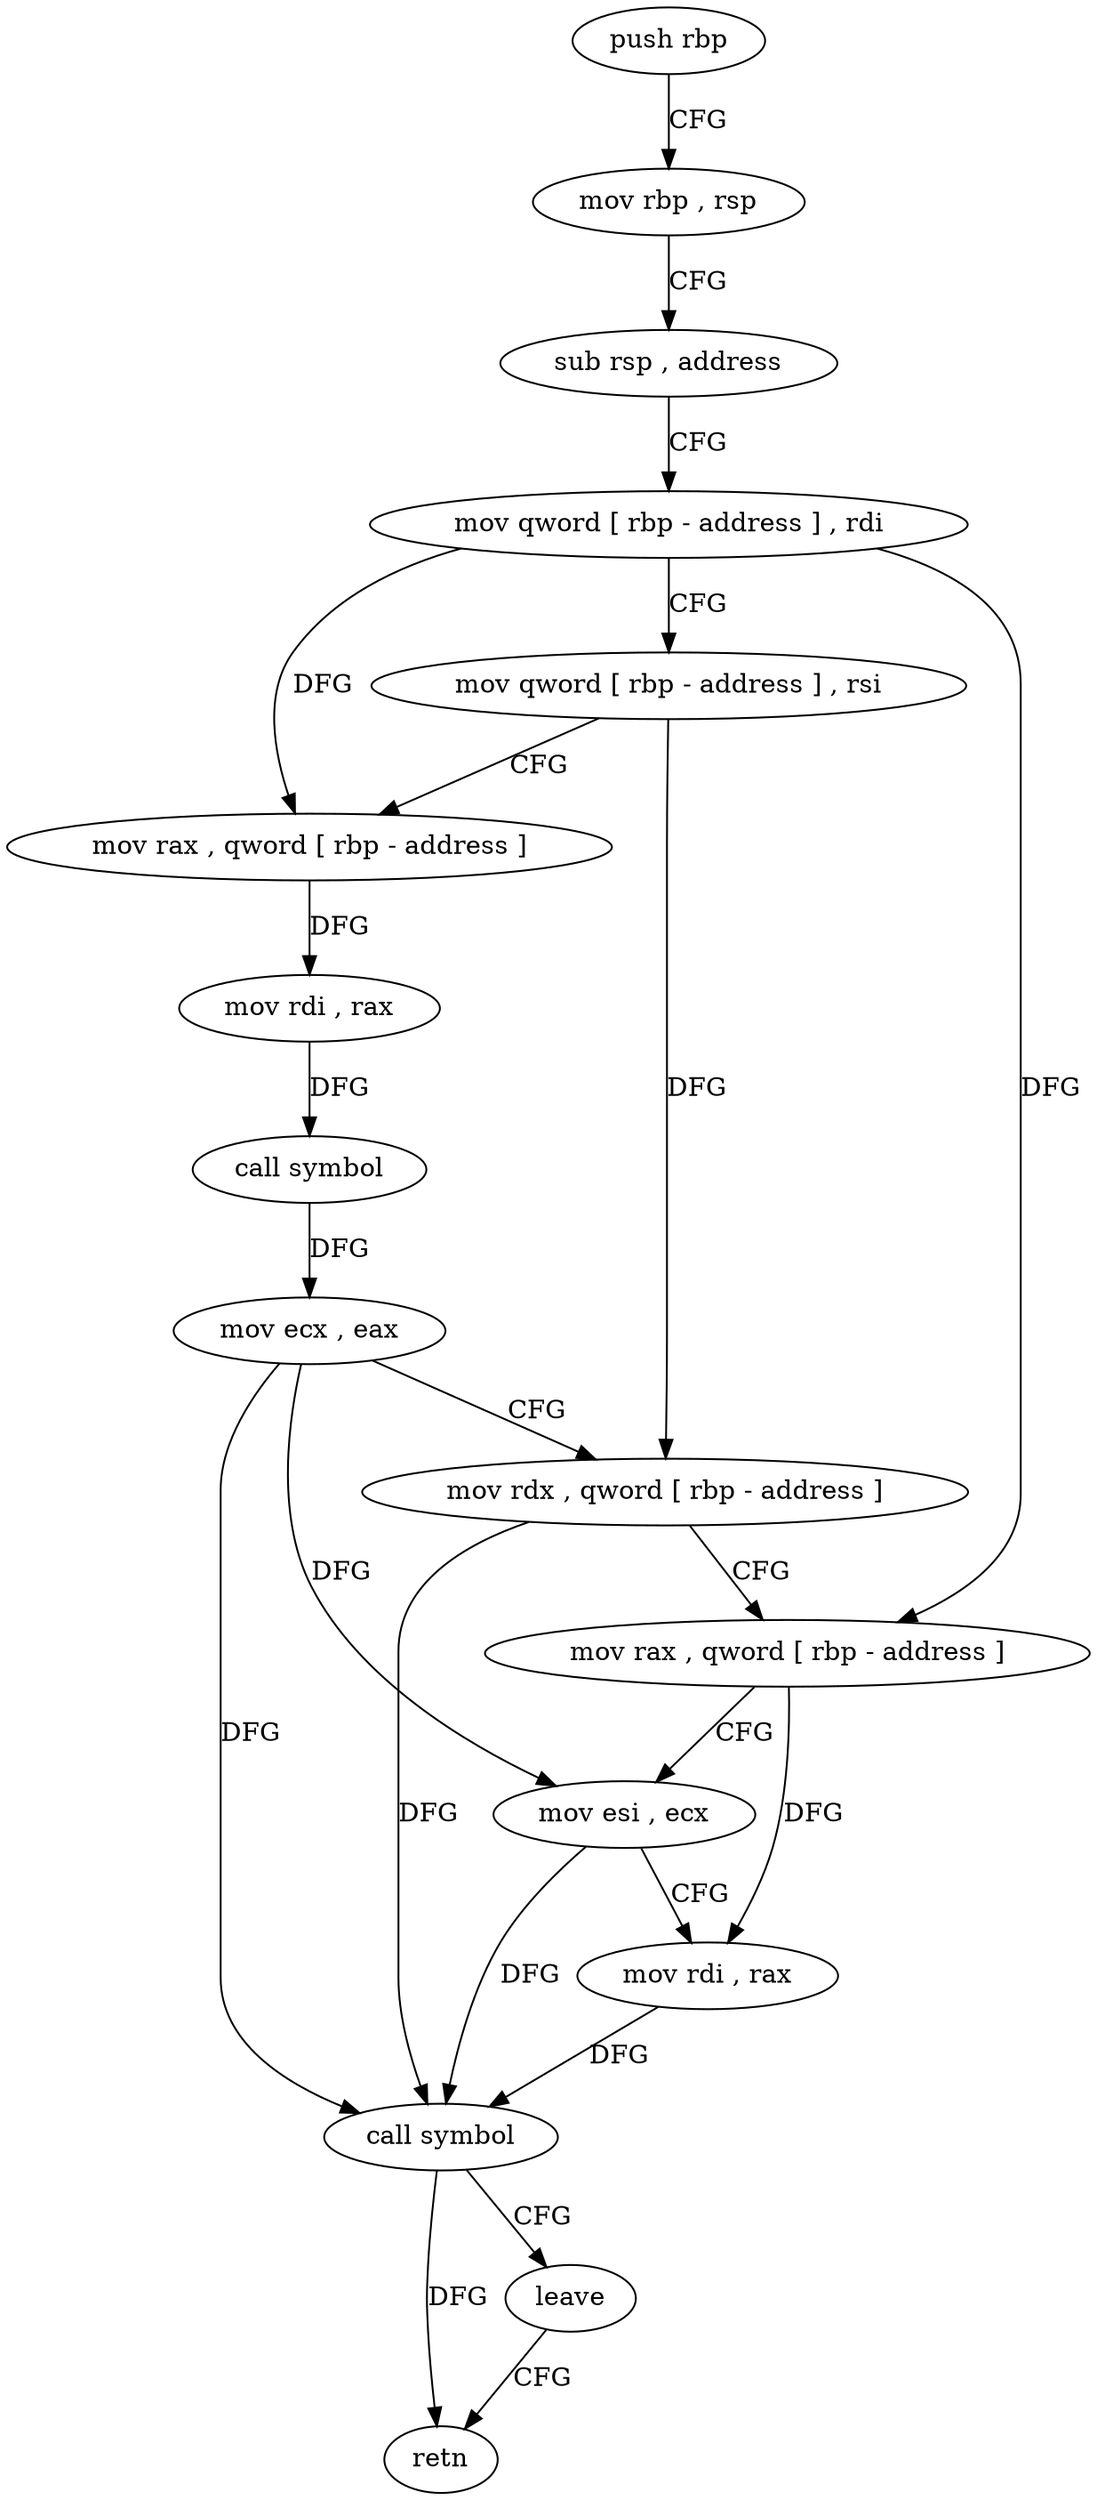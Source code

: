 digraph "func" {
"151611" [label = "push rbp" ]
"151612" [label = "mov rbp , rsp" ]
"151615" [label = "sub rsp , address" ]
"151619" [label = "mov qword [ rbp - address ] , rdi" ]
"151623" [label = "mov qword [ rbp - address ] , rsi" ]
"151627" [label = "mov rax , qword [ rbp - address ]" ]
"151631" [label = "mov rdi , rax" ]
"151634" [label = "call symbol" ]
"151639" [label = "mov ecx , eax" ]
"151641" [label = "mov rdx , qword [ rbp - address ]" ]
"151645" [label = "mov rax , qword [ rbp - address ]" ]
"151649" [label = "mov esi , ecx" ]
"151651" [label = "mov rdi , rax" ]
"151654" [label = "call symbol" ]
"151659" [label = "leave" ]
"151660" [label = "retn" ]
"151611" -> "151612" [ label = "CFG" ]
"151612" -> "151615" [ label = "CFG" ]
"151615" -> "151619" [ label = "CFG" ]
"151619" -> "151623" [ label = "CFG" ]
"151619" -> "151627" [ label = "DFG" ]
"151619" -> "151645" [ label = "DFG" ]
"151623" -> "151627" [ label = "CFG" ]
"151623" -> "151641" [ label = "DFG" ]
"151627" -> "151631" [ label = "DFG" ]
"151631" -> "151634" [ label = "DFG" ]
"151634" -> "151639" [ label = "DFG" ]
"151639" -> "151641" [ label = "CFG" ]
"151639" -> "151649" [ label = "DFG" ]
"151639" -> "151654" [ label = "DFG" ]
"151641" -> "151645" [ label = "CFG" ]
"151641" -> "151654" [ label = "DFG" ]
"151645" -> "151649" [ label = "CFG" ]
"151645" -> "151651" [ label = "DFG" ]
"151649" -> "151651" [ label = "CFG" ]
"151649" -> "151654" [ label = "DFG" ]
"151651" -> "151654" [ label = "DFG" ]
"151654" -> "151659" [ label = "CFG" ]
"151654" -> "151660" [ label = "DFG" ]
"151659" -> "151660" [ label = "CFG" ]
}
